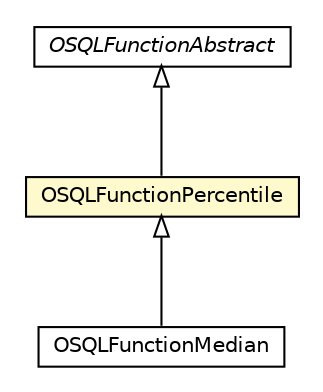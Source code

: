 #!/usr/local/bin/dot
#
# Class diagram 
# Generated by UMLGraph version R5_6-24-gf6e263 (http://www.umlgraph.org/)
#

digraph G {
	edge [fontname="Helvetica",fontsize=10,labelfontname="Helvetica",labelfontsize=10];
	node [fontname="Helvetica",fontsize=10,shape=plaintext];
	nodesep=0.25;
	ranksep=0.5;
	// com.orientechnologies.orient.core.sql.functions.OSQLFunctionAbstract
	c5959866 [label=<<table title="com.orientechnologies.orient.core.sql.functions.OSQLFunctionAbstract" border="0" cellborder="1" cellspacing="0" cellpadding="2" port="p" href="../OSQLFunctionAbstract.html">
		<tr><td><table border="0" cellspacing="0" cellpadding="1">
<tr><td align="center" balign="center"><font face="Helvetica-Oblique"> OSQLFunctionAbstract </font></td></tr>
		</table></td></tr>
		</table>>, URL="../OSQLFunctionAbstract.html", fontname="Helvetica", fontcolor="black", fontsize=10.0];
	// com.orientechnologies.orient.core.sql.functions.stat.OSQLFunctionMedian
	c5959948 [label=<<table title="com.orientechnologies.orient.core.sql.functions.stat.OSQLFunctionMedian" border="0" cellborder="1" cellspacing="0" cellpadding="2" port="p" href="./OSQLFunctionMedian.html">
		<tr><td><table border="0" cellspacing="0" cellpadding="1">
<tr><td align="center" balign="center"> OSQLFunctionMedian </td></tr>
		</table></td></tr>
		</table>>, URL="./OSQLFunctionMedian.html", fontname="Helvetica", fontcolor="black", fontsize=10.0];
	// com.orientechnologies.orient.core.sql.functions.stat.OSQLFunctionPercentile
	c5959950 [label=<<table title="com.orientechnologies.orient.core.sql.functions.stat.OSQLFunctionPercentile" border="0" cellborder="1" cellspacing="0" cellpadding="2" port="p" bgcolor="lemonChiffon" href="./OSQLFunctionPercentile.html">
		<tr><td><table border="0" cellspacing="0" cellpadding="1">
<tr><td align="center" balign="center"> OSQLFunctionPercentile </td></tr>
		</table></td></tr>
		</table>>, URL="./OSQLFunctionPercentile.html", fontname="Helvetica", fontcolor="black", fontsize=10.0];
	//com.orientechnologies.orient.core.sql.functions.stat.OSQLFunctionMedian extends com.orientechnologies.orient.core.sql.functions.stat.OSQLFunctionPercentile
	c5959950:p -> c5959948:p [dir=back,arrowtail=empty];
	//com.orientechnologies.orient.core.sql.functions.stat.OSQLFunctionPercentile extends com.orientechnologies.orient.core.sql.functions.OSQLFunctionAbstract
	c5959866:p -> c5959950:p [dir=back,arrowtail=empty];
}

